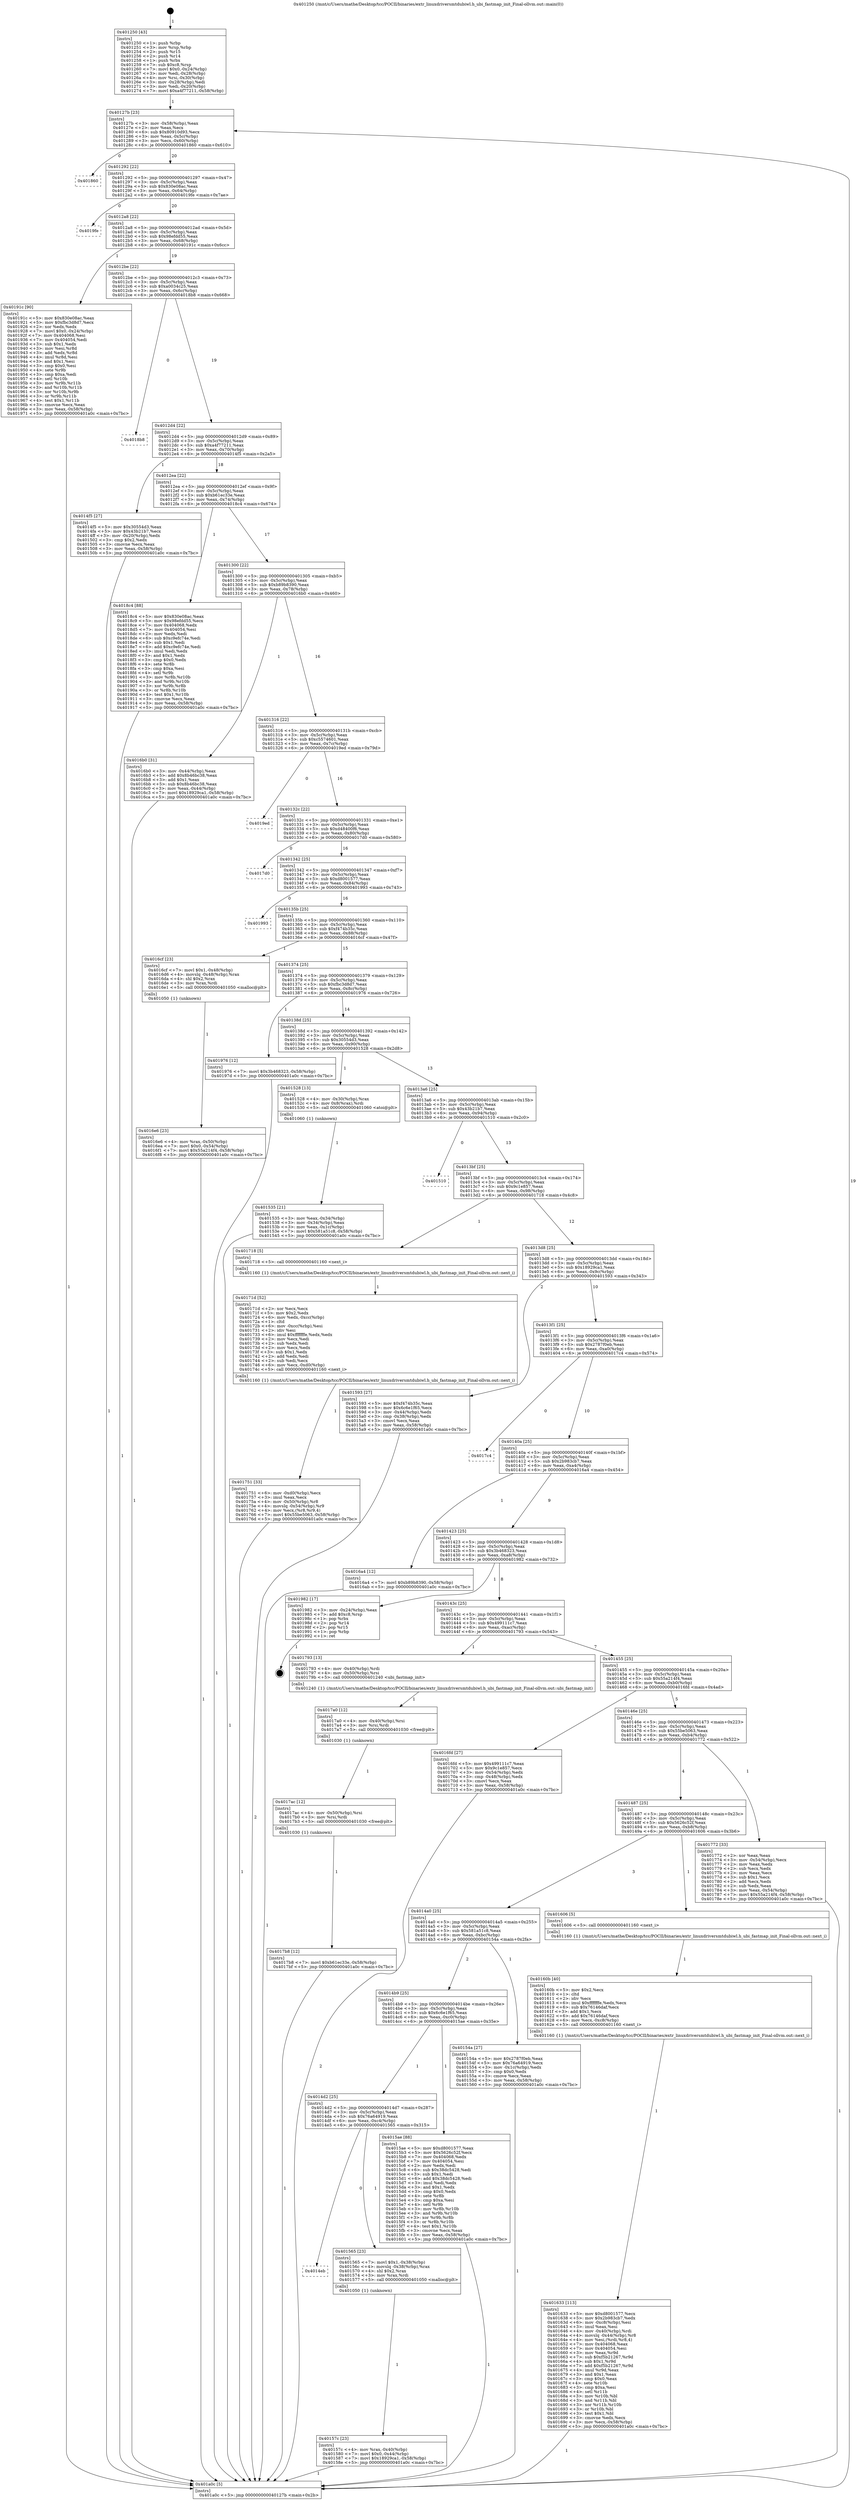 digraph "0x401250" {
  label = "0x401250 (/mnt/c/Users/mathe/Desktop/tcc/POCII/binaries/extr_linuxdriversmtdubiwl.h_ubi_fastmap_init_Final-ollvm.out::main(0))"
  labelloc = "t"
  node[shape=record]

  Entry [label="",width=0.3,height=0.3,shape=circle,fillcolor=black,style=filled]
  "0x40127b" [label="{
     0x40127b [23]\l
     | [instrs]\l
     &nbsp;&nbsp;0x40127b \<+3\>: mov -0x58(%rbp),%eax\l
     &nbsp;&nbsp;0x40127e \<+2\>: mov %eax,%ecx\l
     &nbsp;&nbsp;0x401280 \<+6\>: sub $0x80910d93,%ecx\l
     &nbsp;&nbsp;0x401286 \<+3\>: mov %eax,-0x5c(%rbp)\l
     &nbsp;&nbsp;0x401289 \<+3\>: mov %ecx,-0x60(%rbp)\l
     &nbsp;&nbsp;0x40128c \<+6\>: je 0000000000401860 \<main+0x610\>\l
  }"]
  "0x401860" [label="{
     0x401860\l
  }", style=dashed]
  "0x401292" [label="{
     0x401292 [22]\l
     | [instrs]\l
     &nbsp;&nbsp;0x401292 \<+5\>: jmp 0000000000401297 \<main+0x47\>\l
     &nbsp;&nbsp;0x401297 \<+3\>: mov -0x5c(%rbp),%eax\l
     &nbsp;&nbsp;0x40129a \<+5\>: sub $0x830e08ac,%eax\l
     &nbsp;&nbsp;0x40129f \<+3\>: mov %eax,-0x64(%rbp)\l
     &nbsp;&nbsp;0x4012a2 \<+6\>: je 00000000004019fe \<main+0x7ae\>\l
  }"]
  Exit [label="",width=0.3,height=0.3,shape=circle,fillcolor=black,style=filled,peripheries=2]
  "0x4019fe" [label="{
     0x4019fe\l
  }", style=dashed]
  "0x4012a8" [label="{
     0x4012a8 [22]\l
     | [instrs]\l
     &nbsp;&nbsp;0x4012a8 \<+5\>: jmp 00000000004012ad \<main+0x5d\>\l
     &nbsp;&nbsp;0x4012ad \<+3\>: mov -0x5c(%rbp),%eax\l
     &nbsp;&nbsp;0x4012b0 \<+5\>: sub $0x98efdd55,%eax\l
     &nbsp;&nbsp;0x4012b5 \<+3\>: mov %eax,-0x68(%rbp)\l
     &nbsp;&nbsp;0x4012b8 \<+6\>: je 000000000040191c \<main+0x6cc\>\l
  }"]
  "0x4017b8" [label="{
     0x4017b8 [12]\l
     | [instrs]\l
     &nbsp;&nbsp;0x4017b8 \<+7\>: movl $0xb61ec33e,-0x58(%rbp)\l
     &nbsp;&nbsp;0x4017bf \<+5\>: jmp 0000000000401a0c \<main+0x7bc\>\l
  }"]
  "0x40191c" [label="{
     0x40191c [90]\l
     | [instrs]\l
     &nbsp;&nbsp;0x40191c \<+5\>: mov $0x830e08ac,%eax\l
     &nbsp;&nbsp;0x401921 \<+5\>: mov $0xfbc3d8d7,%ecx\l
     &nbsp;&nbsp;0x401926 \<+2\>: xor %edx,%edx\l
     &nbsp;&nbsp;0x401928 \<+7\>: movl $0x0,-0x24(%rbp)\l
     &nbsp;&nbsp;0x40192f \<+7\>: mov 0x404068,%esi\l
     &nbsp;&nbsp;0x401936 \<+7\>: mov 0x404054,%edi\l
     &nbsp;&nbsp;0x40193d \<+3\>: sub $0x1,%edx\l
     &nbsp;&nbsp;0x401940 \<+3\>: mov %esi,%r8d\l
     &nbsp;&nbsp;0x401943 \<+3\>: add %edx,%r8d\l
     &nbsp;&nbsp;0x401946 \<+4\>: imul %r8d,%esi\l
     &nbsp;&nbsp;0x40194a \<+3\>: and $0x1,%esi\l
     &nbsp;&nbsp;0x40194d \<+3\>: cmp $0x0,%esi\l
     &nbsp;&nbsp;0x401950 \<+4\>: sete %r9b\l
     &nbsp;&nbsp;0x401954 \<+3\>: cmp $0xa,%edi\l
     &nbsp;&nbsp;0x401957 \<+4\>: setl %r10b\l
     &nbsp;&nbsp;0x40195b \<+3\>: mov %r9b,%r11b\l
     &nbsp;&nbsp;0x40195e \<+3\>: and %r10b,%r11b\l
     &nbsp;&nbsp;0x401961 \<+3\>: xor %r10b,%r9b\l
     &nbsp;&nbsp;0x401964 \<+3\>: or %r9b,%r11b\l
     &nbsp;&nbsp;0x401967 \<+4\>: test $0x1,%r11b\l
     &nbsp;&nbsp;0x40196b \<+3\>: cmovne %ecx,%eax\l
     &nbsp;&nbsp;0x40196e \<+3\>: mov %eax,-0x58(%rbp)\l
     &nbsp;&nbsp;0x401971 \<+5\>: jmp 0000000000401a0c \<main+0x7bc\>\l
  }"]
  "0x4012be" [label="{
     0x4012be [22]\l
     | [instrs]\l
     &nbsp;&nbsp;0x4012be \<+5\>: jmp 00000000004012c3 \<main+0x73\>\l
     &nbsp;&nbsp;0x4012c3 \<+3\>: mov -0x5c(%rbp),%eax\l
     &nbsp;&nbsp;0x4012c6 \<+5\>: sub $0xa0034c25,%eax\l
     &nbsp;&nbsp;0x4012cb \<+3\>: mov %eax,-0x6c(%rbp)\l
     &nbsp;&nbsp;0x4012ce \<+6\>: je 00000000004018b8 \<main+0x668\>\l
  }"]
  "0x4017ac" [label="{
     0x4017ac [12]\l
     | [instrs]\l
     &nbsp;&nbsp;0x4017ac \<+4\>: mov -0x50(%rbp),%rsi\l
     &nbsp;&nbsp;0x4017b0 \<+3\>: mov %rsi,%rdi\l
     &nbsp;&nbsp;0x4017b3 \<+5\>: call 0000000000401030 \<free@plt\>\l
     | [calls]\l
     &nbsp;&nbsp;0x401030 \{1\} (unknown)\l
  }"]
  "0x4018b8" [label="{
     0x4018b8\l
  }", style=dashed]
  "0x4012d4" [label="{
     0x4012d4 [22]\l
     | [instrs]\l
     &nbsp;&nbsp;0x4012d4 \<+5\>: jmp 00000000004012d9 \<main+0x89\>\l
     &nbsp;&nbsp;0x4012d9 \<+3\>: mov -0x5c(%rbp),%eax\l
     &nbsp;&nbsp;0x4012dc \<+5\>: sub $0xa4f77211,%eax\l
     &nbsp;&nbsp;0x4012e1 \<+3\>: mov %eax,-0x70(%rbp)\l
     &nbsp;&nbsp;0x4012e4 \<+6\>: je 00000000004014f5 \<main+0x2a5\>\l
  }"]
  "0x4017a0" [label="{
     0x4017a0 [12]\l
     | [instrs]\l
     &nbsp;&nbsp;0x4017a0 \<+4\>: mov -0x40(%rbp),%rsi\l
     &nbsp;&nbsp;0x4017a4 \<+3\>: mov %rsi,%rdi\l
     &nbsp;&nbsp;0x4017a7 \<+5\>: call 0000000000401030 \<free@plt\>\l
     | [calls]\l
     &nbsp;&nbsp;0x401030 \{1\} (unknown)\l
  }"]
  "0x4014f5" [label="{
     0x4014f5 [27]\l
     | [instrs]\l
     &nbsp;&nbsp;0x4014f5 \<+5\>: mov $0x30554d3,%eax\l
     &nbsp;&nbsp;0x4014fa \<+5\>: mov $0x43b21b7,%ecx\l
     &nbsp;&nbsp;0x4014ff \<+3\>: mov -0x20(%rbp),%edx\l
     &nbsp;&nbsp;0x401502 \<+3\>: cmp $0x2,%edx\l
     &nbsp;&nbsp;0x401505 \<+3\>: cmovne %ecx,%eax\l
     &nbsp;&nbsp;0x401508 \<+3\>: mov %eax,-0x58(%rbp)\l
     &nbsp;&nbsp;0x40150b \<+5\>: jmp 0000000000401a0c \<main+0x7bc\>\l
  }"]
  "0x4012ea" [label="{
     0x4012ea [22]\l
     | [instrs]\l
     &nbsp;&nbsp;0x4012ea \<+5\>: jmp 00000000004012ef \<main+0x9f\>\l
     &nbsp;&nbsp;0x4012ef \<+3\>: mov -0x5c(%rbp),%eax\l
     &nbsp;&nbsp;0x4012f2 \<+5\>: sub $0xb61ec33e,%eax\l
     &nbsp;&nbsp;0x4012f7 \<+3\>: mov %eax,-0x74(%rbp)\l
     &nbsp;&nbsp;0x4012fa \<+6\>: je 00000000004018c4 \<main+0x674\>\l
  }"]
  "0x401a0c" [label="{
     0x401a0c [5]\l
     | [instrs]\l
     &nbsp;&nbsp;0x401a0c \<+5\>: jmp 000000000040127b \<main+0x2b\>\l
  }"]
  "0x401250" [label="{
     0x401250 [43]\l
     | [instrs]\l
     &nbsp;&nbsp;0x401250 \<+1\>: push %rbp\l
     &nbsp;&nbsp;0x401251 \<+3\>: mov %rsp,%rbp\l
     &nbsp;&nbsp;0x401254 \<+2\>: push %r15\l
     &nbsp;&nbsp;0x401256 \<+2\>: push %r14\l
     &nbsp;&nbsp;0x401258 \<+1\>: push %rbx\l
     &nbsp;&nbsp;0x401259 \<+7\>: sub $0xc8,%rsp\l
     &nbsp;&nbsp;0x401260 \<+7\>: movl $0x0,-0x24(%rbp)\l
     &nbsp;&nbsp;0x401267 \<+3\>: mov %edi,-0x28(%rbp)\l
     &nbsp;&nbsp;0x40126a \<+4\>: mov %rsi,-0x30(%rbp)\l
     &nbsp;&nbsp;0x40126e \<+3\>: mov -0x28(%rbp),%edi\l
     &nbsp;&nbsp;0x401271 \<+3\>: mov %edi,-0x20(%rbp)\l
     &nbsp;&nbsp;0x401274 \<+7\>: movl $0xa4f77211,-0x58(%rbp)\l
  }"]
  "0x401751" [label="{
     0x401751 [33]\l
     | [instrs]\l
     &nbsp;&nbsp;0x401751 \<+6\>: mov -0xd0(%rbp),%ecx\l
     &nbsp;&nbsp;0x401757 \<+3\>: imul %eax,%ecx\l
     &nbsp;&nbsp;0x40175a \<+4\>: mov -0x50(%rbp),%r8\l
     &nbsp;&nbsp;0x40175e \<+4\>: movslq -0x54(%rbp),%r9\l
     &nbsp;&nbsp;0x401762 \<+4\>: mov %ecx,(%r8,%r9,4)\l
     &nbsp;&nbsp;0x401766 \<+7\>: movl $0x55be5063,-0x58(%rbp)\l
     &nbsp;&nbsp;0x40176d \<+5\>: jmp 0000000000401a0c \<main+0x7bc\>\l
  }"]
  "0x4018c4" [label="{
     0x4018c4 [88]\l
     | [instrs]\l
     &nbsp;&nbsp;0x4018c4 \<+5\>: mov $0x830e08ac,%eax\l
     &nbsp;&nbsp;0x4018c9 \<+5\>: mov $0x98efdd55,%ecx\l
     &nbsp;&nbsp;0x4018ce \<+7\>: mov 0x404068,%edx\l
     &nbsp;&nbsp;0x4018d5 \<+7\>: mov 0x404054,%esi\l
     &nbsp;&nbsp;0x4018dc \<+2\>: mov %edx,%edi\l
     &nbsp;&nbsp;0x4018de \<+6\>: sub $0xc9efc74e,%edi\l
     &nbsp;&nbsp;0x4018e4 \<+3\>: sub $0x1,%edi\l
     &nbsp;&nbsp;0x4018e7 \<+6\>: add $0xc9efc74e,%edi\l
     &nbsp;&nbsp;0x4018ed \<+3\>: imul %edi,%edx\l
     &nbsp;&nbsp;0x4018f0 \<+3\>: and $0x1,%edx\l
     &nbsp;&nbsp;0x4018f3 \<+3\>: cmp $0x0,%edx\l
     &nbsp;&nbsp;0x4018f6 \<+4\>: sete %r8b\l
     &nbsp;&nbsp;0x4018fa \<+3\>: cmp $0xa,%esi\l
     &nbsp;&nbsp;0x4018fd \<+4\>: setl %r9b\l
     &nbsp;&nbsp;0x401901 \<+3\>: mov %r8b,%r10b\l
     &nbsp;&nbsp;0x401904 \<+3\>: and %r9b,%r10b\l
     &nbsp;&nbsp;0x401907 \<+3\>: xor %r9b,%r8b\l
     &nbsp;&nbsp;0x40190a \<+3\>: or %r8b,%r10b\l
     &nbsp;&nbsp;0x40190d \<+4\>: test $0x1,%r10b\l
     &nbsp;&nbsp;0x401911 \<+3\>: cmovne %ecx,%eax\l
     &nbsp;&nbsp;0x401914 \<+3\>: mov %eax,-0x58(%rbp)\l
     &nbsp;&nbsp;0x401917 \<+5\>: jmp 0000000000401a0c \<main+0x7bc\>\l
  }"]
  "0x401300" [label="{
     0x401300 [22]\l
     | [instrs]\l
     &nbsp;&nbsp;0x401300 \<+5\>: jmp 0000000000401305 \<main+0xb5\>\l
     &nbsp;&nbsp;0x401305 \<+3\>: mov -0x5c(%rbp),%eax\l
     &nbsp;&nbsp;0x401308 \<+5\>: sub $0xb89b8390,%eax\l
     &nbsp;&nbsp;0x40130d \<+3\>: mov %eax,-0x78(%rbp)\l
     &nbsp;&nbsp;0x401310 \<+6\>: je 00000000004016b0 \<main+0x460\>\l
  }"]
  "0x40171d" [label="{
     0x40171d [52]\l
     | [instrs]\l
     &nbsp;&nbsp;0x40171d \<+2\>: xor %ecx,%ecx\l
     &nbsp;&nbsp;0x40171f \<+5\>: mov $0x2,%edx\l
     &nbsp;&nbsp;0x401724 \<+6\>: mov %edx,-0xcc(%rbp)\l
     &nbsp;&nbsp;0x40172a \<+1\>: cltd\l
     &nbsp;&nbsp;0x40172b \<+6\>: mov -0xcc(%rbp),%esi\l
     &nbsp;&nbsp;0x401731 \<+2\>: idiv %esi\l
     &nbsp;&nbsp;0x401733 \<+6\>: imul $0xfffffffe,%edx,%edx\l
     &nbsp;&nbsp;0x401739 \<+2\>: mov %ecx,%edi\l
     &nbsp;&nbsp;0x40173b \<+2\>: sub %edx,%edi\l
     &nbsp;&nbsp;0x40173d \<+2\>: mov %ecx,%edx\l
     &nbsp;&nbsp;0x40173f \<+3\>: sub $0x1,%edx\l
     &nbsp;&nbsp;0x401742 \<+2\>: add %edx,%edi\l
     &nbsp;&nbsp;0x401744 \<+2\>: sub %edi,%ecx\l
     &nbsp;&nbsp;0x401746 \<+6\>: mov %ecx,-0xd0(%rbp)\l
     &nbsp;&nbsp;0x40174c \<+5\>: call 0000000000401160 \<next_i\>\l
     | [calls]\l
     &nbsp;&nbsp;0x401160 \{1\} (/mnt/c/Users/mathe/Desktop/tcc/POCII/binaries/extr_linuxdriversmtdubiwl.h_ubi_fastmap_init_Final-ollvm.out::next_i)\l
  }"]
  "0x4016b0" [label="{
     0x4016b0 [31]\l
     | [instrs]\l
     &nbsp;&nbsp;0x4016b0 \<+3\>: mov -0x44(%rbp),%eax\l
     &nbsp;&nbsp;0x4016b3 \<+5\>: add $0x8b46bc38,%eax\l
     &nbsp;&nbsp;0x4016b8 \<+3\>: add $0x1,%eax\l
     &nbsp;&nbsp;0x4016bb \<+5\>: sub $0x8b46bc38,%eax\l
     &nbsp;&nbsp;0x4016c0 \<+3\>: mov %eax,-0x44(%rbp)\l
     &nbsp;&nbsp;0x4016c3 \<+7\>: movl $0x18929ca1,-0x58(%rbp)\l
     &nbsp;&nbsp;0x4016ca \<+5\>: jmp 0000000000401a0c \<main+0x7bc\>\l
  }"]
  "0x401316" [label="{
     0x401316 [22]\l
     | [instrs]\l
     &nbsp;&nbsp;0x401316 \<+5\>: jmp 000000000040131b \<main+0xcb\>\l
     &nbsp;&nbsp;0x40131b \<+3\>: mov -0x5c(%rbp),%eax\l
     &nbsp;&nbsp;0x40131e \<+5\>: sub $0xc5574601,%eax\l
     &nbsp;&nbsp;0x401323 \<+3\>: mov %eax,-0x7c(%rbp)\l
     &nbsp;&nbsp;0x401326 \<+6\>: je 00000000004019ed \<main+0x79d\>\l
  }"]
  "0x4016e6" [label="{
     0x4016e6 [23]\l
     | [instrs]\l
     &nbsp;&nbsp;0x4016e6 \<+4\>: mov %rax,-0x50(%rbp)\l
     &nbsp;&nbsp;0x4016ea \<+7\>: movl $0x0,-0x54(%rbp)\l
     &nbsp;&nbsp;0x4016f1 \<+7\>: movl $0x55a214f4,-0x58(%rbp)\l
     &nbsp;&nbsp;0x4016f8 \<+5\>: jmp 0000000000401a0c \<main+0x7bc\>\l
  }"]
  "0x4019ed" [label="{
     0x4019ed\l
  }", style=dashed]
  "0x40132c" [label="{
     0x40132c [22]\l
     | [instrs]\l
     &nbsp;&nbsp;0x40132c \<+5\>: jmp 0000000000401331 \<main+0xe1\>\l
     &nbsp;&nbsp;0x401331 \<+3\>: mov -0x5c(%rbp),%eax\l
     &nbsp;&nbsp;0x401334 \<+5\>: sub $0xd48400f6,%eax\l
     &nbsp;&nbsp;0x401339 \<+3\>: mov %eax,-0x80(%rbp)\l
     &nbsp;&nbsp;0x40133c \<+6\>: je 00000000004017d0 \<main+0x580\>\l
  }"]
  "0x401633" [label="{
     0x401633 [113]\l
     | [instrs]\l
     &nbsp;&nbsp;0x401633 \<+5\>: mov $0xd8001577,%ecx\l
     &nbsp;&nbsp;0x401638 \<+5\>: mov $0x2b983cb7,%edx\l
     &nbsp;&nbsp;0x40163d \<+6\>: mov -0xc8(%rbp),%esi\l
     &nbsp;&nbsp;0x401643 \<+3\>: imul %eax,%esi\l
     &nbsp;&nbsp;0x401646 \<+4\>: mov -0x40(%rbp),%rdi\l
     &nbsp;&nbsp;0x40164a \<+4\>: movslq -0x44(%rbp),%r8\l
     &nbsp;&nbsp;0x40164e \<+4\>: mov %esi,(%rdi,%r8,4)\l
     &nbsp;&nbsp;0x401652 \<+7\>: mov 0x404068,%eax\l
     &nbsp;&nbsp;0x401659 \<+7\>: mov 0x404054,%esi\l
     &nbsp;&nbsp;0x401660 \<+3\>: mov %eax,%r9d\l
     &nbsp;&nbsp;0x401663 \<+7\>: sub $0xf5b21267,%r9d\l
     &nbsp;&nbsp;0x40166a \<+4\>: sub $0x1,%r9d\l
     &nbsp;&nbsp;0x40166e \<+7\>: add $0xf5b21267,%r9d\l
     &nbsp;&nbsp;0x401675 \<+4\>: imul %r9d,%eax\l
     &nbsp;&nbsp;0x401679 \<+3\>: and $0x1,%eax\l
     &nbsp;&nbsp;0x40167c \<+3\>: cmp $0x0,%eax\l
     &nbsp;&nbsp;0x40167f \<+4\>: sete %r10b\l
     &nbsp;&nbsp;0x401683 \<+3\>: cmp $0xa,%esi\l
     &nbsp;&nbsp;0x401686 \<+4\>: setl %r11b\l
     &nbsp;&nbsp;0x40168a \<+3\>: mov %r10b,%bl\l
     &nbsp;&nbsp;0x40168d \<+3\>: and %r11b,%bl\l
     &nbsp;&nbsp;0x401690 \<+3\>: xor %r11b,%r10b\l
     &nbsp;&nbsp;0x401693 \<+3\>: or %r10b,%bl\l
     &nbsp;&nbsp;0x401696 \<+3\>: test $0x1,%bl\l
     &nbsp;&nbsp;0x401699 \<+3\>: cmovne %edx,%ecx\l
     &nbsp;&nbsp;0x40169c \<+3\>: mov %ecx,-0x58(%rbp)\l
     &nbsp;&nbsp;0x40169f \<+5\>: jmp 0000000000401a0c \<main+0x7bc\>\l
  }"]
  "0x4017d0" [label="{
     0x4017d0\l
  }", style=dashed]
  "0x401342" [label="{
     0x401342 [25]\l
     | [instrs]\l
     &nbsp;&nbsp;0x401342 \<+5\>: jmp 0000000000401347 \<main+0xf7\>\l
     &nbsp;&nbsp;0x401347 \<+3\>: mov -0x5c(%rbp),%eax\l
     &nbsp;&nbsp;0x40134a \<+5\>: sub $0xd8001577,%eax\l
     &nbsp;&nbsp;0x40134f \<+6\>: mov %eax,-0x84(%rbp)\l
     &nbsp;&nbsp;0x401355 \<+6\>: je 0000000000401993 \<main+0x743\>\l
  }"]
  "0x40160b" [label="{
     0x40160b [40]\l
     | [instrs]\l
     &nbsp;&nbsp;0x40160b \<+5\>: mov $0x2,%ecx\l
     &nbsp;&nbsp;0x401610 \<+1\>: cltd\l
     &nbsp;&nbsp;0x401611 \<+2\>: idiv %ecx\l
     &nbsp;&nbsp;0x401613 \<+6\>: imul $0xfffffffe,%edx,%ecx\l
     &nbsp;&nbsp;0x401619 \<+6\>: sub $0x76146daf,%ecx\l
     &nbsp;&nbsp;0x40161f \<+3\>: add $0x1,%ecx\l
     &nbsp;&nbsp;0x401622 \<+6\>: add $0x76146daf,%ecx\l
     &nbsp;&nbsp;0x401628 \<+6\>: mov %ecx,-0xc8(%rbp)\l
     &nbsp;&nbsp;0x40162e \<+5\>: call 0000000000401160 \<next_i\>\l
     | [calls]\l
     &nbsp;&nbsp;0x401160 \{1\} (/mnt/c/Users/mathe/Desktop/tcc/POCII/binaries/extr_linuxdriversmtdubiwl.h_ubi_fastmap_init_Final-ollvm.out::next_i)\l
  }"]
  "0x401993" [label="{
     0x401993\l
  }", style=dashed]
  "0x40135b" [label="{
     0x40135b [25]\l
     | [instrs]\l
     &nbsp;&nbsp;0x40135b \<+5\>: jmp 0000000000401360 \<main+0x110\>\l
     &nbsp;&nbsp;0x401360 \<+3\>: mov -0x5c(%rbp),%eax\l
     &nbsp;&nbsp;0x401363 \<+5\>: sub $0xf474b35c,%eax\l
     &nbsp;&nbsp;0x401368 \<+6\>: mov %eax,-0x88(%rbp)\l
     &nbsp;&nbsp;0x40136e \<+6\>: je 00000000004016cf \<main+0x47f\>\l
  }"]
  "0x40157c" [label="{
     0x40157c [23]\l
     | [instrs]\l
     &nbsp;&nbsp;0x40157c \<+4\>: mov %rax,-0x40(%rbp)\l
     &nbsp;&nbsp;0x401580 \<+7\>: movl $0x0,-0x44(%rbp)\l
     &nbsp;&nbsp;0x401587 \<+7\>: movl $0x18929ca1,-0x58(%rbp)\l
     &nbsp;&nbsp;0x40158e \<+5\>: jmp 0000000000401a0c \<main+0x7bc\>\l
  }"]
  "0x4016cf" [label="{
     0x4016cf [23]\l
     | [instrs]\l
     &nbsp;&nbsp;0x4016cf \<+7\>: movl $0x1,-0x48(%rbp)\l
     &nbsp;&nbsp;0x4016d6 \<+4\>: movslq -0x48(%rbp),%rax\l
     &nbsp;&nbsp;0x4016da \<+4\>: shl $0x2,%rax\l
     &nbsp;&nbsp;0x4016de \<+3\>: mov %rax,%rdi\l
     &nbsp;&nbsp;0x4016e1 \<+5\>: call 0000000000401050 \<malloc@plt\>\l
     | [calls]\l
     &nbsp;&nbsp;0x401050 \{1\} (unknown)\l
  }"]
  "0x401374" [label="{
     0x401374 [25]\l
     | [instrs]\l
     &nbsp;&nbsp;0x401374 \<+5\>: jmp 0000000000401379 \<main+0x129\>\l
     &nbsp;&nbsp;0x401379 \<+3\>: mov -0x5c(%rbp),%eax\l
     &nbsp;&nbsp;0x40137c \<+5\>: sub $0xfbc3d8d7,%eax\l
     &nbsp;&nbsp;0x401381 \<+6\>: mov %eax,-0x8c(%rbp)\l
     &nbsp;&nbsp;0x401387 \<+6\>: je 0000000000401976 \<main+0x726\>\l
  }"]
  "0x4014eb" [label="{
     0x4014eb\l
  }", style=dashed]
  "0x401976" [label="{
     0x401976 [12]\l
     | [instrs]\l
     &nbsp;&nbsp;0x401976 \<+7\>: movl $0x3b468323,-0x58(%rbp)\l
     &nbsp;&nbsp;0x40197d \<+5\>: jmp 0000000000401a0c \<main+0x7bc\>\l
  }"]
  "0x40138d" [label="{
     0x40138d [25]\l
     | [instrs]\l
     &nbsp;&nbsp;0x40138d \<+5\>: jmp 0000000000401392 \<main+0x142\>\l
     &nbsp;&nbsp;0x401392 \<+3\>: mov -0x5c(%rbp),%eax\l
     &nbsp;&nbsp;0x401395 \<+5\>: sub $0x30554d3,%eax\l
     &nbsp;&nbsp;0x40139a \<+6\>: mov %eax,-0x90(%rbp)\l
     &nbsp;&nbsp;0x4013a0 \<+6\>: je 0000000000401528 \<main+0x2d8\>\l
  }"]
  "0x401565" [label="{
     0x401565 [23]\l
     | [instrs]\l
     &nbsp;&nbsp;0x401565 \<+7\>: movl $0x1,-0x38(%rbp)\l
     &nbsp;&nbsp;0x40156c \<+4\>: movslq -0x38(%rbp),%rax\l
     &nbsp;&nbsp;0x401570 \<+4\>: shl $0x2,%rax\l
     &nbsp;&nbsp;0x401574 \<+3\>: mov %rax,%rdi\l
     &nbsp;&nbsp;0x401577 \<+5\>: call 0000000000401050 \<malloc@plt\>\l
     | [calls]\l
     &nbsp;&nbsp;0x401050 \{1\} (unknown)\l
  }"]
  "0x401528" [label="{
     0x401528 [13]\l
     | [instrs]\l
     &nbsp;&nbsp;0x401528 \<+4\>: mov -0x30(%rbp),%rax\l
     &nbsp;&nbsp;0x40152c \<+4\>: mov 0x8(%rax),%rdi\l
     &nbsp;&nbsp;0x401530 \<+5\>: call 0000000000401060 \<atoi@plt\>\l
     | [calls]\l
     &nbsp;&nbsp;0x401060 \{1\} (unknown)\l
  }"]
  "0x4013a6" [label="{
     0x4013a6 [25]\l
     | [instrs]\l
     &nbsp;&nbsp;0x4013a6 \<+5\>: jmp 00000000004013ab \<main+0x15b\>\l
     &nbsp;&nbsp;0x4013ab \<+3\>: mov -0x5c(%rbp),%eax\l
     &nbsp;&nbsp;0x4013ae \<+5\>: sub $0x43b21b7,%eax\l
     &nbsp;&nbsp;0x4013b3 \<+6\>: mov %eax,-0x94(%rbp)\l
     &nbsp;&nbsp;0x4013b9 \<+6\>: je 0000000000401510 \<main+0x2c0\>\l
  }"]
  "0x401535" [label="{
     0x401535 [21]\l
     | [instrs]\l
     &nbsp;&nbsp;0x401535 \<+3\>: mov %eax,-0x34(%rbp)\l
     &nbsp;&nbsp;0x401538 \<+3\>: mov -0x34(%rbp),%eax\l
     &nbsp;&nbsp;0x40153b \<+3\>: mov %eax,-0x1c(%rbp)\l
     &nbsp;&nbsp;0x40153e \<+7\>: movl $0x581a51c8,-0x58(%rbp)\l
     &nbsp;&nbsp;0x401545 \<+5\>: jmp 0000000000401a0c \<main+0x7bc\>\l
  }"]
  "0x4014d2" [label="{
     0x4014d2 [25]\l
     | [instrs]\l
     &nbsp;&nbsp;0x4014d2 \<+5\>: jmp 00000000004014d7 \<main+0x287\>\l
     &nbsp;&nbsp;0x4014d7 \<+3\>: mov -0x5c(%rbp),%eax\l
     &nbsp;&nbsp;0x4014da \<+5\>: sub $0x76a64919,%eax\l
     &nbsp;&nbsp;0x4014df \<+6\>: mov %eax,-0xc4(%rbp)\l
     &nbsp;&nbsp;0x4014e5 \<+6\>: je 0000000000401565 \<main+0x315\>\l
  }"]
  "0x401510" [label="{
     0x401510\l
  }", style=dashed]
  "0x4013bf" [label="{
     0x4013bf [25]\l
     | [instrs]\l
     &nbsp;&nbsp;0x4013bf \<+5\>: jmp 00000000004013c4 \<main+0x174\>\l
     &nbsp;&nbsp;0x4013c4 \<+3\>: mov -0x5c(%rbp),%eax\l
     &nbsp;&nbsp;0x4013c7 \<+5\>: sub $0x9c1e857,%eax\l
     &nbsp;&nbsp;0x4013cc \<+6\>: mov %eax,-0x98(%rbp)\l
     &nbsp;&nbsp;0x4013d2 \<+6\>: je 0000000000401718 \<main+0x4c8\>\l
  }"]
  "0x4015ae" [label="{
     0x4015ae [88]\l
     | [instrs]\l
     &nbsp;&nbsp;0x4015ae \<+5\>: mov $0xd8001577,%eax\l
     &nbsp;&nbsp;0x4015b3 \<+5\>: mov $0x5626c52f,%ecx\l
     &nbsp;&nbsp;0x4015b8 \<+7\>: mov 0x404068,%edx\l
     &nbsp;&nbsp;0x4015bf \<+7\>: mov 0x404054,%esi\l
     &nbsp;&nbsp;0x4015c6 \<+2\>: mov %edx,%edi\l
     &nbsp;&nbsp;0x4015c8 \<+6\>: sub $0x38dc5428,%edi\l
     &nbsp;&nbsp;0x4015ce \<+3\>: sub $0x1,%edi\l
     &nbsp;&nbsp;0x4015d1 \<+6\>: add $0x38dc5428,%edi\l
     &nbsp;&nbsp;0x4015d7 \<+3\>: imul %edi,%edx\l
     &nbsp;&nbsp;0x4015da \<+3\>: and $0x1,%edx\l
     &nbsp;&nbsp;0x4015dd \<+3\>: cmp $0x0,%edx\l
     &nbsp;&nbsp;0x4015e0 \<+4\>: sete %r8b\l
     &nbsp;&nbsp;0x4015e4 \<+3\>: cmp $0xa,%esi\l
     &nbsp;&nbsp;0x4015e7 \<+4\>: setl %r9b\l
     &nbsp;&nbsp;0x4015eb \<+3\>: mov %r8b,%r10b\l
     &nbsp;&nbsp;0x4015ee \<+3\>: and %r9b,%r10b\l
     &nbsp;&nbsp;0x4015f1 \<+3\>: xor %r9b,%r8b\l
     &nbsp;&nbsp;0x4015f4 \<+3\>: or %r8b,%r10b\l
     &nbsp;&nbsp;0x4015f7 \<+4\>: test $0x1,%r10b\l
     &nbsp;&nbsp;0x4015fb \<+3\>: cmovne %ecx,%eax\l
     &nbsp;&nbsp;0x4015fe \<+3\>: mov %eax,-0x58(%rbp)\l
     &nbsp;&nbsp;0x401601 \<+5\>: jmp 0000000000401a0c \<main+0x7bc\>\l
  }"]
  "0x401718" [label="{
     0x401718 [5]\l
     | [instrs]\l
     &nbsp;&nbsp;0x401718 \<+5\>: call 0000000000401160 \<next_i\>\l
     | [calls]\l
     &nbsp;&nbsp;0x401160 \{1\} (/mnt/c/Users/mathe/Desktop/tcc/POCII/binaries/extr_linuxdriversmtdubiwl.h_ubi_fastmap_init_Final-ollvm.out::next_i)\l
  }"]
  "0x4013d8" [label="{
     0x4013d8 [25]\l
     | [instrs]\l
     &nbsp;&nbsp;0x4013d8 \<+5\>: jmp 00000000004013dd \<main+0x18d\>\l
     &nbsp;&nbsp;0x4013dd \<+3\>: mov -0x5c(%rbp),%eax\l
     &nbsp;&nbsp;0x4013e0 \<+5\>: sub $0x18929ca1,%eax\l
     &nbsp;&nbsp;0x4013e5 \<+6\>: mov %eax,-0x9c(%rbp)\l
     &nbsp;&nbsp;0x4013eb \<+6\>: je 0000000000401593 \<main+0x343\>\l
  }"]
  "0x4014b9" [label="{
     0x4014b9 [25]\l
     | [instrs]\l
     &nbsp;&nbsp;0x4014b9 \<+5\>: jmp 00000000004014be \<main+0x26e\>\l
     &nbsp;&nbsp;0x4014be \<+3\>: mov -0x5c(%rbp),%eax\l
     &nbsp;&nbsp;0x4014c1 \<+5\>: sub $0x6c6e1f65,%eax\l
     &nbsp;&nbsp;0x4014c6 \<+6\>: mov %eax,-0xc0(%rbp)\l
     &nbsp;&nbsp;0x4014cc \<+6\>: je 00000000004015ae \<main+0x35e\>\l
  }"]
  "0x401593" [label="{
     0x401593 [27]\l
     | [instrs]\l
     &nbsp;&nbsp;0x401593 \<+5\>: mov $0xf474b35c,%eax\l
     &nbsp;&nbsp;0x401598 \<+5\>: mov $0x6c6e1f65,%ecx\l
     &nbsp;&nbsp;0x40159d \<+3\>: mov -0x44(%rbp),%edx\l
     &nbsp;&nbsp;0x4015a0 \<+3\>: cmp -0x38(%rbp),%edx\l
     &nbsp;&nbsp;0x4015a3 \<+3\>: cmovl %ecx,%eax\l
     &nbsp;&nbsp;0x4015a6 \<+3\>: mov %eax,-0x58(%rbp)\l
     &nbsp;&nbsp;0x4015a9 \<+5\>: jmp 0000000000401a0c \<main+0x7bc\>\l
  }"]
  "0x4013f1" [label="{
     0x4013f1 [25]\l
     | [instrs]\l
     &nbsp;&nbsp;0x4013f1 \<+5\>: jmp 00000000004013f6 \<main+0x1a6\>\l
     &nbsp;&nbsp;0x4013f6 \<+3\>: mov -0x5c(%rbp),%eax\l
     &nbsp;&nbsp;0x4013f9 \<+5\>: sub $0x2787f0eb,%eax\l
     &nbsp;&nbsp;0x4013fe \<+6\>: mov %eax,-0xa0(%rbp)\l
     &nbsp;&nbsp;0x401404 \<+6\>: je 00000000004017c4 \<main+0x574\>\l
  }"]
  "0x40154a" [label="{
     0x40154a [27]\l
     | [instrs]\l
     &nbsp;&nbsp;0x40154a \<+5\>: mov $0x2787f0eb,%eax\l
     &nbsp;&nbsp;0x40154f \<+5\>: mov $0x76a64919,%ecx\l
     &nbsp;&nbsp;0x401554 \<+3\>: mov -0x1c(%rbp),%edx\l
     &nbsp;&nbsp;0x401557 \<+3\>: cmp $0x0,%edx\l
     &nbsp;&nbsp;0x40155a \<+3\>: cmove %ecx,%eax\l
     &nbsp;&nbsp;0x40155d \<+3\>: mov %eax,-0x58(%rbp)\l
     &nbsp;&nbsp;0x401560 \<+5\>: jmp 0000000000401a0c \<main+0x7bc\>\l
  }"]
  "0x4017c4" [label="{
     0x4017c4\l
  }", style=dashed]
  "0x40140a" [label="{
     0x40140a [25]\l
     | [instrs]\l
     &nbsp;&nbsp;0x40140a \<+5\>: jmp 000000000040140f \<main+0x1bf\>\l
     &nbsp;&nbsp;0x40140f \<+3\>: mov -0x5c(%rbp),%eax\l
     &nbsp;&nbsp;0x401412 \<+5\>: sub $0x2b983cb7,%eax\l
     &nbsp;&nbsp;0x401417 \<+6\>: mov %eax,-0xa4(%rbp)\l
     &nbsp;&nbsp;0x40141d \<+6\>: je 00000000004016a4 \<main+0x454\>\l
  }"]
  "0x4014a0" [label="{
     0x4014a0 [25]\l
     | [instrs]\l
     &nbsp;&nbsp;0x4014a0 \<+5\>: jmp 00000000004014a5 \<main+0x255\>\l
     &nbsp;&nbsp;0x4014a5 \<+3\>: mov -0x5c(%rbp),%eax\l
     &nbsp;&nbsp;0x4014a8 \<+5\>: sub $0x581a51c8,%eax\l
     &nbsp;&nbsp;0x4014ad \<+6\>: mov %eax,-0xbc(%rbp)\l
     &nbsp;&nbsp;0x4014b3 \<+6\>: je 000000000040154a \<main+0x2fa\>\l
  }"]
  "0x4016a4" [label="{
     0x4016a4 [12]\l
     | [instrs]\l
     &nbsp;&nbsp;0x4016a4 \<+7\>: movl $0xb89b8390,-0x58(%rbp)\l
     &nbsp;&nbsp;0x4016ab \<+5\>: jmp 0000000000401a0c \<main+0x7bc\>\l
  }"]
  "0x401423" [label="{
     0x401423 [25]\l
     | [instrs]\l
     &nbsp;&nbsp;0x401423 \<+5\>: jmp 0000000000401428 \<main+0x1d8\>\l
     &nbsp;&nbsp;0x401428 \<+3\>: mov -0x5c(%rbp),%eax\l
     &nbsp;&nbsp;0x40142b \<+5\>: sub $0x3b468323,%eax\l
     &nbsp;&nbsp;0x401430 \<+6\>: mov %eax,-0xa8(%rbp)\l
     &nbsp;&nbsp;0x401436 \<+6\>: je 0000000000401982 \<main+0x732\>\l
  }"]
  "0x401606" [label="{
     0x401606 [5]\l
     | [instrs]\l
     &nbsp;&nbsp;0x401606 \<+5\>: call 0000000000401160 \<next_i\>\l
     | [calls]\l
     &nbsp;&nbsp;0x401160 \{1\} (/mnt/c/Users/mathe/Desktop/tcc/POCII/binaries/extr_linuxdriversmtdubiwl.h_ubi_fastmap_init_Final-ollvm.out::next_i)\l
  }"]
  "0x401982" [label="{
     0x401982 [17]\l
     | [instrs]\l
     &nbsp;&nbsp;0x401982 \<+3\>: mov -0x24(%rbp),%eax\l
     &nbsp;&nbsp;0x401985 \<+7\>: add $0xc8,%rsp\l
     &nbsp;&nbsp;0x40198c \<+1\>: pop %rbx\l
     &nbsp;&nbsp;0x40198d \<+2\>: pop %r14\l
     &nbsp;&nbsp;0x40198f \<+2\>: pop %r15\l
     &nbsp;&nbsp;0x401991 \<+1\>: pop %rbp\l
     &nbsp;&nbsp;0x401992 \<+1\>: ret\l
  }"]
  "0x40143c" [label="{
     0x40143c [25]\l
     | [instrs]\l
     &nbsp;&nbsp;0x40143c \<+5\>: jmp 0000000000401441 \<main+0x1f1\>\l
     &nbsp;&nbsp;0x401441 \<+3\>: mov -0x5c(%rbp),%eax\l
     &nbsp;&nbsp;0x401444 \<+5\>: sub $0x499111c7,%eax\l
     &nbsp;&nbsp;0x401449 \<+6\>: mov %eax,-0xac(%rbp)\l
     &nbsp;&nbsp;0x40144f \<+6\>: je 0000000000401793 \<main+0x543\>\l
  }"]
  "0x401487" [label="{
     0x401487 [25]\l
     | [instrs]\l
     &nbsp;&nbsp;0x401487 \<+5\>: jmp 000000000040148c \<main+0x23c\>\l
     &nbsp;&nbsp;0x40148c \<+3\>: mov -0x5c(%rbp),%eax\l
     &nbsp;&nbsp;0x40148f \<+5\>: sub $0x5626c52f,%eax\l
     &nbsp;&nbsp;0x401494 \<+6\>: mov %eax,-0xb8(%rbp)\l
     &nbsp;&nbsp;0x40149a \<+6\>: je 0000000000401606 \<main+0x3b6\>\l
  }"]
  "0x401793" [label="{
     0x401793 [13]\l
     | [instrs]\l
     &nbsp;&nbsp;0x401793 \<+4\>: mov -0x40(%rbp),%rdi\l
     &nbsp;&nbsp;0x401797 \<+4\>: mov -0x50(%rbp),%rsi\l
     &nbsp;&nbsp;0x40179b \<+5\>: call 0000000000401240 \<ubi_fastmap_init\>\l
     | [calls]\l
     &nbsp;&nbsp;0x401240 \{1\} (/mnt/c/Users/mathe/Desktop/tcc/POCII/binaries/extr_linuxdriversmtdubiwl.h_ubi_fastmap_init_Final-ollvm.out::ubi_fastmap_init)\l
  }"]
  "0x401455" [label="{
     0x401455 [25]\l
     | [instrs]\l
     &nbsp;&nbsp;0x401455 \<+5\>: jmp 000000000040145a \<main+0x20a\>\l
     &nbsp;&nbsp;0x40145a \<+3\>: mov -0x5c(%rbp),%eax\l
     &nbsp;&nbsp;0x40145d \<+5\>: sub $0x55a214f4,%eax\l
     &nbsp;&nbsp;0x401462 \<+6\>: mov %eax,-0xb0(%rbp)\l
     &nbsp;&nbsp;0x401468 \<+6\>: je 00000000004016fd \<main+0x4ad\>\l
  }"]
  "0x401772" [label="{
     0x401772 [33]\l
     | [instrs]\l
     &nbsp;&nbsp;0x401772 \<+2\>: xor %eax,%eax\l
     &nbsp;&nbsp;0x401774 \<+3\>: mov -0x54(%rbp),%ecx\l
     &nbsp;&nbsp;0x401777 \<+2\>: mov %eax,%edx\l
     &nbsp;&nbsp;0x401779 \<+2\>: sub %ecx,%edx\l
     &nbsp;&nbsp;0x40177b \<+2\>: mov %eax,%ecx\l
     &nbsp;&nbsp;0x40177d \<+3\>: sub $0x1,%ecx\l
     &nbsp;&nbsp;0x401780 \<+2\>: add %ecx,%edx\l
     &nbsp;&nbsp;0x401782 \<+2\>: sub %edx,%eax\l
     &nbsp;&nbsp;0x401784 \<+3\>: mov %eax,-0x54(%rbp)\l
     &nbsp;&nbsp;0x401787 \<+7\>: movl $0x55a214f4,-0x58(%rbp)\l
     &nbsp;&nbsp;0x40178e \<+5\>: jmp 0000000000401a0c \<main+0x7bc\>\l
  }"]
  "0x4016fd" [label="{
     0x4016fd [27]\l
     | [instrs]\l
     &nbsp;&nbsp;0x4016fd \<+5\>: mov $0x499111c7,%eax\l
     &nbsp;&nbsp;0x401702 \<+5\>: mov $0x9c1e857,%ecx\l
     &nbsp;&nbsp;0x401707 \<+3\>: mov -0x54(%rbp),%edx\l
     &nbsp;&nbsp;0x40170a \<+3\>: cmp -0x48(%rbp),%edx\l
     &nbsp;&nbsp;0x40170d \<+3\>: cmovl %ecx,%eax\l
     &nbsp;&nbsp;0x401710 \<+3\>: mov %eax,-0x58(%rbp)\l
     &nbsp;&nbsp;0x401713 \<+5\>: jmp 0000000000401a0c \<main+0x7bc\>\l
  }"]
  "0x40146e" [label="{
     0x40146e [25]\l
     | [instrs]\l
     &nbsp;&nbsp;0x40146e \<+5\>: jmp 0000000000401473 \<main+0x223\>\l
     &nbsp;&nbsp;0x401473 \<+3\>: mov -0x5c(%rbp),%eax\l
     &nbsp;&nbsp;0x401476 \<+5\>: sub $0x55be5063,%eax\l
     &nbsp;&nbsp;0x40147b \<+6\>: mov %eax,-0xb4(%rbp)\l
     &nbsp;&nbsp;0x401481 \<+6\>: je 0000000000401772 \<main+0x522\>\l
  }"]
  Entry -> "0x401250" [label=" 1"]
  "0x40127b" -> "0x401860" [label=" 0"]
  "0x40127b" -> "0x401292" [label=" 20"]
  "0x401982" -> Exit [label=" 1"]
  "0x401292" -> "0x4019fe" [label=" 0"]
  "0x401292" -> "0x4012a8" [label=" 20"]
  "0x401976" -> "0x401a0c" [label=" 1"]
  "0x4012a8" -> "0x40191c" [label=" 1"]
  "0x4012a8" -> "0x4012be" [label=" 19"]
  "0x40191c" -> "0x401a0c" [label=" 1"]
  "0x4012be" -> "0x4018b8" [label=" 0"]
  "0x4012be" -> "0x4012d4" [label=" 19"]
  "0x4018c4" -> "0x401a0c" [label=" 1"]
  "0x4012d4" -> "0x4014f5" [label=" 1"]
  "0x4012d4" -> "0x4012ea" [label=" 18"]
  "0x4014f5" -> "0x401a0c" [label=" 1"]
  "0x401250" -> "0x40127b" [label=" 1"]
  "0x401a0c" -> "0x40127b" [label=" 19"]
  "0x4017b8" -> "0x401a0c" [label=" 1"]
  "0x4012ea" -> "0x4018c4" [label=" 1"]
  "0x4012ea" -> "0x401300" [label=" 17"]
  "0x4017ac" -> "0x4017b8" [label=" 1"]
  "0x401300" -> "0x4016b0" [label=" 1"]
  "0x401300" -> "0x401316" [label=" 16"]
  "0x4017a0" -> "0x4017ac" [label=" 1"]
  "0x401316" -> "0x4019ed" [label=" 0"]
  "0x401316" -> "0x40132c" [label=" 16"]
  "0x401793" -> "0x4017a0" [label=" 1"]
  "0x40132c" -> "0x4017d0" [label=" 0"]
  "0x40132c" -> "0x401342" [label=" 16"]
  "0x401772" -> "0x401a0c" [label=" 1"]
  "0x401342" -> "0x401993" [label=" 0"]
  "0x401342" -> "0x40135b" [label=" 16"]
  "0x401751" -> "0x401a0c" [label=" 1"]
  "0x40135b" -> "0x4016cf" [label=" 1"]
  "0x40135b" -> "0x401374" [label=" 15"]
  "0x40171d" -> "0x401751" [label=" 1"]
  "0x401374" -> "0x401976" [label=" 1"]
  "0x401374" -> "0x40138d" [label=" 14"]
  "0x401718" -> "0x40171d" [label=" 1"]
  "0x40138d" -> "0x401528" [label=" 1"]
  "0x40138d" -> "0x4013a6" [label=" 13"]
  "0x401528" -> "0x401535" [label=" 1"]
  "0x401535" -> "0x401a0c" [label=" 1"]
  "0x4016fd" -> "0x401a0c" [label=" 2"]
  "0x4013a6" -> "0x401510" [label=" 0"]
  "0x4013a6" -> "0x4013bf" [label=" 13"]
  "0x4016cf" -> "0x4016e6" [label=" 1"]
  "0x4013bf" -> "0x401718" [label=" 1"]
  "0x4013bf" -> "0x4013d8" [label=" 12"]
  "0x4016b0" -> "0x401a0c" [label=" 1"]
  "0x4013d8" -> "0x401593" [label=" 2"]
  "0x4013d8" -> "0x4013f1" [label=" 10"]
  "0x401633" -> "0x401a0c" [label=" 1"]
  "0x4013f1" -> "0x4017c4" [label=" 0"]
  "0x4013f1" -> "0x40140a" [label=" 10"]
  "0x40160b" -> "0x401633" [label=" 1"]
  "0x40140a" -> "0x4016a4" [label=" 1"]
  "0x40140a" -> "0x401423" [label=" 9"]
  "0x4015ae" -> "0x401a0c" [label=" 1"]
  "0x401423" -> "0x401982" [label=" 1"]
  "0x401423" -> "0x40143c" [label=" 8"]
  "0x401593" -> "0x401a0c" [label=" 2"]
  "0x40143c" -> "0x401793" [label=" 1"]
  "0x40143c" -> "0x401455" [label=" 7"]
  "0x401565" -> "0x40157c" [label=" 1"]
  "0x401455" -> "0x4016fd" [label=" 2"]
  "0x401455" -> "0x40146e" [label=" 5"]
  "0x4014d2" -> "0x4014eb" [label=" 0"]
  "0x40146e" -> "0x401772" [label=" 1"]
  "0x40146e" -> "0x401487" [label=" 4"]
  "0x40157c" -> "0x401a0c" [label=" 1"]
  "0x401487" -> "0x401606" [label=" 1"]
  "0x401487" -> "0x4014a0" [label=" 3"]
  "0x401606" -> "0x40160b" [label=" 1"]
  "0x4014a0" -> "0x40154a" [label=" 1"]
  "0x4014a0" -> "0x4014b9" [label=" 2"]
  "0x40154a" -> "0x401a0c" [label=" 1"]
  "0x4016a4" -> "0x401a0c" [label=" 1"]
  "0x4014b9" -> "0x4015ae" [label=" 1"]
  "0x4014b9" -> "0x4014d2" [label=" 1"]
  "0x4016e6" -> "0x401a0c" [label=" 1"]
  "0x4014d2" -> "0x401565" [label=" 1"]
}
